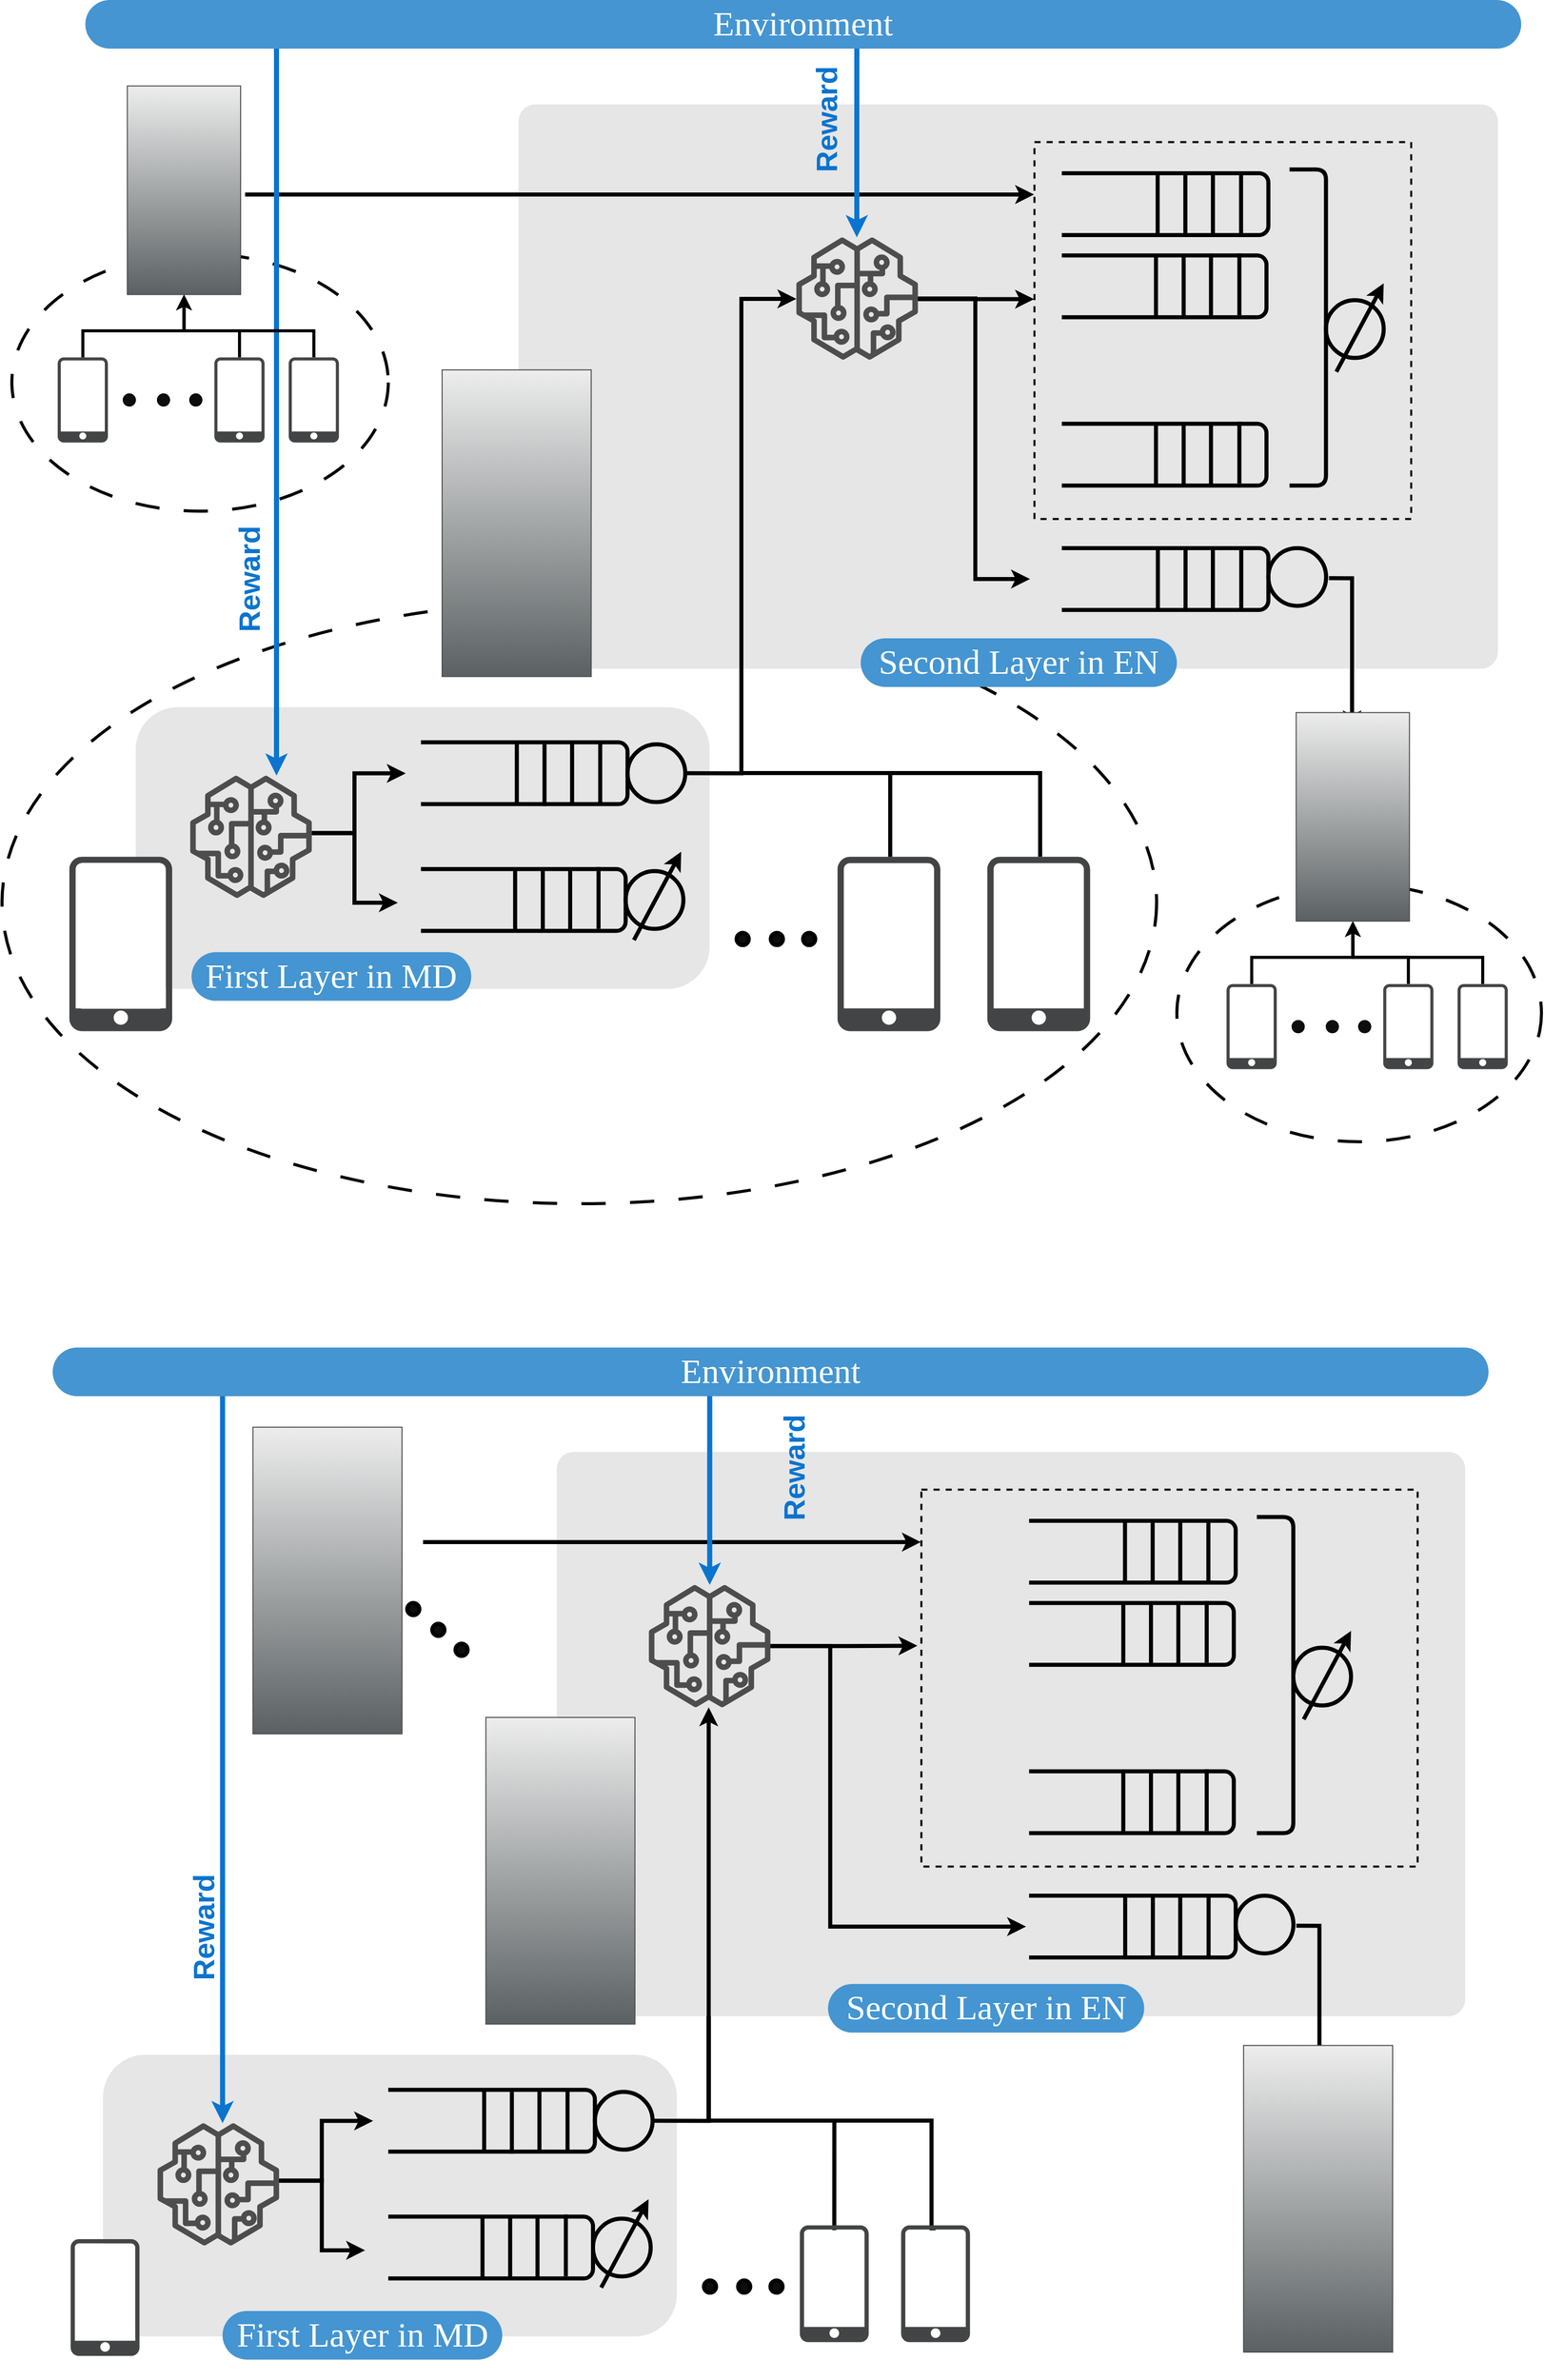 <mxfile version="27.0.3">
  <diagram name="Page-1" id="0-HIuamPLVTsX_l1XziC">
    <mxGraphModel dx="3885" dy="5130" grid="1" gridSize="10" guides="1" tooltips="1" connect="1" arrows="1" fold="1" page="1" pageScale="1" pageWidth="1100" pageHeight="850" math="0" shadow="0">
      <root>
        <mxCell id="0" />
        <mxCell id="1" parent="0" />
        <mxCell id="TwdX6o6YfYwtIvAuUACk-1" value="" style="ellipse;whiteSpace=wrap;html=1;dashed=1;dashPattern=8 8;strokeWidth=3;fillColor=none;gradientColor=default;strokeColor=default;" vertex="1" parent="1">
          <mxGeometry x="650" y="-1936.68" width="1140" height="594.68" as="geometry" />
        </mxCell>
        <mxCell id="TwdX6o6YfYwtIvAuUACk-2" value="" style="ellipse;whiteSpace=wrap;html=1;dashed=1;dashPattern=8 8;strokeWidth=3;fillColor=none;gradientColor=default;strokeColor=default;" vertex="1" parent="1">
          <mxGeometry x="659.7" y="-2279.57" width="371.68" height="254.02" as="geometry" />
        </mxCell>
        <mxCell id="TwdX6o6YfYwtIvAuUACk-3" value="" style="sketch=0;pointerEvents=1;shadow=0;dashed=0;html=1;strokeColor=none;fillColor=#434445;aspect=fixed;labelPosition=center;verticalLabelPosition=bottom;verticalAlign=top;align=center;outlineConnect=0;shape=mxgraph.vvd.phone;" vertex="1" parent="1">
          <mxGeometry x="1474.96" y="-1684.34" width="101.5" height="172.03" as="geometry" />
        </mxCell>
        <mxCell id="TwdX6o6YfYwtIvAuUACk-4" style="edgeStyle=orthogonalEdgeStyle;rounded=0;orthogonalLoop=1;jettySize=auto;html=1;strokeWidth=4;" edge="1" parent="1" source="TwdX6o6YfYwtIvAuUACk-5" target="TwdX6o6YfYwtIvAuUACk-60">
          <mxGeometry relative="1" as="geometry">
            <mxPoint x="1369.086" y="-1855.646" as="targetPoint" />
            <Array as="points">
              <mxPoint x="1675" y="-1767" />
              <mxPoint x="1380" y="-1767" />
              <mxPoint x="1380" y="-2014" />
            </Array>
          </mxGeometry>
        </mxCell>
        <mxCell id="TwdX6o6YfYwtIvAuUACk-5" value="" style="sketch=0;pointerEvents=1;shadow=0;dashed=0;html=1;strokeColor=none;fillColor=#434445;aspect=fixed;labelPosition=center;verticalLabelPosition=bottom;verticalAlign=top;align=center;outlineConnect=0;shape=mxgraph.vvd.phone;" vertex="1" parent="1">
          <mxGeometry x="1622.86" y="-1684.34" width="101.5" height="172.03" as="geometry" />
        </mxCell>
        <mxCell id="TwdX6o6YfYwtIvAuUACk-6" style="edgeStyle=orthogonalEdgeStyle;rounded=0;orthogonalLoop=1;jettySize=auto;html=1;strokeWidth=4;" edge="1" parent="1" source="TwdX6o6YfYwtIvAuUACk-3" target="TwdX6o6YfYwtIvAuUACk-60">
          <mxGeometry relative="1" as="geometry">
            <Array as="points">
              <mxPoint x="1527" y="-1767" />
              <mxPoint x="1380" y="-1767" />
              <mxPoint x="1380" y="-2014" />
            </Array>
            <mxPoint x="1370.558" y="-1854.133" as="targetPoint" />
          </mxGeometry>
        </mxCell>
        <mxCell id="TwdX6o6YfYwtIvAuUACk-7" value="" style="rounded=1;whiteSpace=wrap;html=1;strokeWidth=3;dashed=1;strokeColor=none;fillColor=#E6E6E6;" vertex="1" parent="1">
          <mxGeometry x="782" y="-1832.04" width="566.64" height="278.04" as="geometry" />
        </mxCell>
        <mxCell id="TwdX6o6YfYwtIvAuUACk-8" value="" style="rounded=1;whiteSpace=wrap;html=1;fillColor=none;strokeWidth=4;strokeColor=#000000;" vertex="1" parent="1">
          <mxGeometry x="1048.64" y="-1797.32" width="218.98" height="61" as="geometry" />
        </mxCell>
        <mxCell id="TwdX6o6YfYwtIvAuUACk-9" value="" style="rounded=1;whiteSpace=wrap;html=1;fillColor=none;strokeWidth=4;strokeColor=#000000;" vertex="1" parent="1">
          <mxGeometry x="1048.64" y="-1672.2" width="217.11" height="61" as="geometry" />
        </mxCell>
        <mxCell id="TwdX6o6YfYwtIvAuUACk-10" value="" style="ellipse;whiteSpace=wrap;html=1;aspect=fixed;fillColor=none;strokeWidth=4;strokeColor=#000000;" vertex="1" parent="1">
          <mxGeometry x="1265.75" y="-1670.2" width="57" height="57" as="geometry" />
        </mxCell>
        <mxCell id="TwdX6o6YfYwtIvAuUACk-11" value="" style="rounded=0;whiteSpace=wrap;html=1;fillColor=#E6E6E6;strokeColor=none;" vertex="1" parent="1">
          <mxGeometry x="1036.64" y="-1804.04" width="27" height="200" as="geometry" />
        </mxCell>
        <mxCell id="TwdX6o6YfYwtIvAuUACk-12" value="" style="endArrow=classic;html=1;rounded=0;strokeWidth=4;strokeColor=#000000;" edge="1" parent="1">
          <mxGeometry width="50" height="50" relative="1" as="geometry">
            <mxPoint x="1273.87" y="-1602.15" as="sourcePoint" />
            <mxPoint x="1320.62" y="-1689.38" as="targetPoint" />
          </mxGeometry>
        </mxCell>
        <mxCell id="TwdX6o6YfYwtIvAuUACk-13" value="" style="ellipse;whiteSpace=wrap;html=1;aspect=fixed;fillColor=none;strokeWidth=4;strokeColor=#000000;" vertex="1" parent="1">
          <mxGeometry x="1267.62" y="-1795.32" width="57" height="57" as="geometry" />
        </mxCell>
        <mxCell id="TwdX6o6YfYwtIvAuUACk-14" value="" style="group" vertex="1" connectable="0" parent="1">
          <mxGeometry x="716.5" y="-1684.34" width="101.5" height="172.03" as="geometry" />
        </mxCell>
        <mxCell id="TwdX6o6YfYwtIvAuUACk-15" value="" style="sketch=0;pointerEvents=1;shadow=0;dashed=0;html=1;strokeColor=none;fillColor=#434445;aspect=fixed;labelPosition=center;verticalLabelPosition=bottom;verticalAlign=top;align=center;outlineConnect=0;shape=mxgraph.vvd.phone;" vertex="1" parent="TwdX6o6YfYwtIvAuUACk-14">
          <mxGeometry width="101.5" height="172.03" as="geometry" />
        </mxCell>
        <mxCell id="TwdX6o6YfYwtIvAuUACk-16" value="" style="rounded=1;whiteSpace=wrap;html=1;arcSize=7;strokeColor=none;" vertex="1" parent="TwdX6o6YfYwtIvAuUACk-14">
          <mxGeometry x="7" y="6" width="87.55" height="144" as="geometry" />
        </mxCell>
        <mxCell id="TwdX6o6YfYwtIvAuUACk-17" value="" style="rounded=1;whiteSpace=wrap;html=1;strokeWidth=3;dashed=1;strokeColor=none;fillColor=#E6E6E6;arcSize=3;" vertex="1" parent="1">
          <mxGeometry x="1160" y="-2426.98" width="967" height="556.98" as="geometry" />
        </mxCell>
        <mxCell id="TwdX6o6YfYwtIvAuUACk-18" value="" style="endArrow=none;html=1;rounded=0;entryX=0.75;entryY=0;entryDx=0;entryDy=0;exitX=0.75;exitY=1;exitDx=0;exitDy=0;strokeWidth=4;" edge="1" parent="1" source="TwdX6o6YfYwtIvAuUACk-8" target="TwdX6o6YfYwtIvAuUACk-8">
          <mxGeometry width="50" height="50" relative="1" as="geometry">
            <mxPoint x="1696.64" y="-1741.04" as="sourcePoint" />
            <mxPoint x="1746.64" y="-1791.04" as="targetPoint" />
          </mxGeometry>
        </mxCell>
        <mxCell id="TwdX6o6YfYwtIvAuUACk-19" value="" style="endArrow=none;html=1;rounded=0;entryX=0.75;entryY=0;entryDx=0;entryDy=0;exitX=0.75;exitY=1;exitDx=0;exitDy=0;strokeWidth=4;" edge="1" parent="1">
          <mxGeometry width="50" height="50" relative="1" as="geometry">
            <mxPoint x="1240.64" y="-1736.32" as="sourcePoint" />
            <mxPoint x="1240.64" y="-1797.32" as="targetPoint" />
          </mxGeometry>
        </mxCell>
        <mxCell id="TwdX6o6YfYwtIvAuUACk-20" value="" style="endArrow=none;html=1;rounded=0;entryX=0.75;entryY=0;entryDx=0;entryDy=0;exitX=0.75;exitY=1;exitDx=0;exitDy=0;strokeWidth=4;" edge="1" parent="1">
          <mxGeometry width="50" height="50" relative="1" as="geometry">
            <mxPoint x="1185.64" y="-1734.32" as="sourcePoint" />
            <mxPoint x="1185.64" y="-1795.32" as="targetPoint" />
          </mxGeometry>
        </mxCell>
        <mxCell id="TwdX6o6YfYwtIvAuUACk-21" value="" style="endArrow=none;html=1;rounded=0;entryX=0.75;entryY=0;entryDx=0;entryDy=0;exitX=0.75;exitY=1;exitDx=0;exitDy=0;strokeWidth=4;" edge="1" parent="1">
          <mxGeometry width="50" height="50" relative="1" as="geometry">
            <mxPoint x="1158.31" y="-1735.07" as="sourcePoint" />
            <mxPoint x="1158.31" y="-1796.07" as="targetPoint" />
          </mxGeometry>
        </mxCell>
        <mxCell id="TwdX6o6YfYwtIvAuUACk-22" value="" style="endArrow=none;html=1;rounded=0;entryX=0.75;entryY=0;entryDx=0;entryDy=0;exitX=0.75;exitY=1;exitDx=0;exitDy=0;strokeWidth=4;" edge="1" parent="1">
          <mxGeometry width="50" height="50" relative="1" as="geometry">
            <mxPoint x="1210.97" y="-1612.92" as="sourcePoint" />
            <mxPoint x="1210.97" y="-1673.92" as="targetPoint" />
          </mxGeometry>
        </mxCell>
        <mxCell id="TwdX6o6YfYwtIvAuUACk-23" value="" style="endArrow=none;html=1;rounded=0;entryX=0.75;entryY=0;entryDx=0;entryDy=0;exitX=0.75;exitY=1;exitDx=0;exitDy=0;strokeWidth=4;" edge="1" parent="1">
          <mxGeometry width="50" height="50" relative="1" as="geometry">
            <mxPoint x="1238.97" y="-1613.2" as="sourcePoint" />
            <mxPoint x="1238.97" y="-1674.2" as="targetPoint" />
          </mxGeometry>
        </mxCell>
        <mxCell id="TwdX6o6YfYwtIvAuUACk-24" value="" style="endArrow=none;html=1;rounded=0;entryX=0.75;entryY=0;entryDx=0;entryDy=0;exitX=0.75;exitY=1;exitDx=0;exitDy=0;strokeWidth=4;" edge="1" parent="1">
          <mxGeometry width="50" height="50" relative="1" as="geometry">
            <mxPoint x="1183.97" y="-1611.2" as="sourcePoint" />
            <mxPoint x="1183.97" y="-1672.2" as="targetPoint" />
          </mxGeometry>
        </mxCell>
        <mxCell id="TwdX6o6YfYwtIvAuUACk-25" value="" style="endArrow=none;html=1;rounded=0;entryX=0.75;entryY=0;entryDx=0;entryDy=0;exitX=0.75;exitY=1;exitDx=0;exitDy=0;strokeWidth=4;" edge="1" parent="1">
          <mxGeometry width="50" height="50" relative="1" as="geometry">
            <mxPoint x="1156.64" y="-1611.95" as="sourcePoint" />
            <mxPoint x="1156.64" y="-1672.95" as="targetPoint" />
          </mxGeometry>
        </mxCell>
        <mxCell id="TwdX6o6YfYwtIvAuUACk-26" value="" style="rounded=1;whiteSpace=wrap;html=1;fillColor=none;strokeWidth=4;strokeColor=#000000;" vertex="1" parent="1">
          <mxGeometry x="1681.38" y="-2358.98" width="218.98" height="61" as="geometry" />
        </mxCell>
        <mxCell id="TwdX6o6YfYwtIvAuUACk-27" value="" style="rounded=1;whiteSpace=wrap;html=1;fillColor=none;strokeWidth=4;strokeColor=#000000;" vertex="1" parent="1">
          <mxGeometry x="1681.38" y="-2277.86" width="217.11" height="61" as="geometry" />
        </mxCell>
        <mxCell id="TwdX6o6YfYwtIvAuUACk-28" value="" style="endArrow=none;html=1;rounded=0;entryX=0.75;entryY=0;entryDx=0;entryDy=0;exitX=0.75;exitY=1;exitDx=0;exitDy=0;strokeWidth=4;" edge="1" parent="1" source="TwdX6o6YfYwtIvAuUACk-26" target="TwdX6o6YfYwtIvAuUACk-26">
          <mxGeometry width="50" height="50" relative="1" as="geometry">
            <mxPoint x="2329.38" y="-2302.7" as="sourcePoint" />
            <mxPoint x="2379.38" y="-2352.7" as="targetPoint" />
          </mxGeometry>
        </mxCell>
        <mxCell id="TwdX6o6YfYwtIvAuUACk-29" value="" style="endArrow=none;html=1;rounded=0;entryX=0.75;entryY=0;entryDx=0;entryDy=0;exitX=0.75;exitY=1;exitDx=0;exitDy=0;strokeWidth=4;" edge="1" parent="1">
          <mxGeometry width="50" height="50" relative="1" as="geometry">
            <mxPoint x="1873.38" y="-2297.98" as="sourcePoint" />
            <mxPoint x="1873.38" y="-2358.98" as="targetPoint" />
          </mxGeometry>
        </mxCell>
        <mxCell id="TwdX6o6YfYwtIvAuUACk-30" value="" style="endArrow=none;html=1;rounded=0;entryX=0.75;entryY=0;entryDx=0;entryDy=0;exitX=0.75;exitY=1;exitDx=0;exitDy=0;strokeWidth=4;" edge="1" parent="1">
          <mxGeometry width="50" height="50" relative="1" as="geometry">
            <mxPoint x="1818.38" y="-2295.98" as="sourcePoint" />
            <mxPoint x="1818.38" y="-2356.98" as="targetPoint" />
          </mxGeometry>
        </mxCell>
        <mxCell id="TwdX6o6YfYwtIvAuUACk-31" value="" style="endArrow=none;html=1;rounded=0;entryX=0.75;entryY=0;entryDx=0;entryDy=0;exitX=0.75;exitY=1;exitDx=0;exitDy=0;strokeWidth=4;" edge="1" parent="1">
          <mxGeometry width="50" height="50" relative="1" as="geometry">
            <mxPoint x="1791.05" y="-2296.73" as="sourcePoint" />
            <mxPoint x="1791.05" y="-2357.73" as="targetPoint" />
          </mxGeometry>
        </mxCell>
        <mxCell id="TwdX6o6YfYwtIvAuUACk-32" value="" style="endArrow=none;html=1;rounded=0;entryX=0.75;entryY=0;entryDx=0;entryDy=0;exitX=0.75;exitY=1;exitDx=0;exitDy=0;strokeWidth=4;" edge="1" parent="1">
          <mxGeometry width="50" height="50" relative="1" as="geometry">
            <mxPoint x="1843.71" y="-2218.58" as="sourcePoint" />
            <mxPoint x="1843.71" y="-2279.58" as="targetPoint" />
          </mxGeometry>
        </mxCell>
        <mxCell id="TwdX6o6YfYwtIvAuUACk-33" value="" style="endArrow=none;html=1;rounded=0;entryX=0.75;entryY=0;entryDx=0;entryDy=0;exitX=0.75;exitY=1;exitDx=0;exitDy=0;strokeWidth=4;" edge="1" parent="1">
          <mxGeometry width="50" height="50" relative="1" as="geometry">
            <mxPoint x="1871.71" y="-2218.86" as="sourcePoint" />
            <mxPoint x="1871.71" y="-2279.86" as="targetPoint" />
          </mxGeometry>
        </mxCell>
        <mxCell id="TwdX6o6YfYwtIvAuUACk-34" value="" style="endArrow=none;html=1;rounded=0;entryX=0.75;entryY=0;entryDx=0;entryDy=0;exitX=0.75;exitY=1;exitDx=0;exitDy=0;strokeWidth=4;" edge="1" parent="1">
          <mxGeometry width="50" height="50" relative="1" as="geometry">
            <mxPoint x="1816.71" y="-2216.86" as="sourcePoint" />
            <mxPoint x="1816.71" y="-2277.86" as="targetPoint" />
          </mxGeometry>
        </mxCell>
        <mxCell id="TwdX6o6YfYwtIvAuUACk-35" value="" style="endArrow=none;html=1;rounded=0;entryX=0.75;entryY=0;entryDx=0;entryDy=0;exitX=0.75;exitY=1;exitDx=0;exitDy=0;strokeWidth=4;" edge="1" parent="1">
          <mxGeometry width="50" height="50" relative="1" as="geometry">
            <mxPoint x="1789.38" y="-2217.61" as="sourcePoint" />
            <mxPoint x="1789.38" y="-2278.61" as="targetPoint" />
          </mxGeometry>
        </mxCell>
        <mxCell id="TwdX6o6YfYwtIvAuUACk-36" value="" style="rounded=1;whiteSpace=wrap;html=1;fillColor=none;strokeWidth=4;strokeColor=#000000;" vertex="1" parent="1">
          <mxGeometry x="1681.38" y="-2111.7" width="217.11" height="61" as="geometry" />
        </mxCell>
        <mxCell id="TwdX6o6YfYwtIvAuUACk-37" value="" style="endArrow=none;html=1;rounded=0;entryX=0.75;entryY=0;entryDx=0;entryDy=0;exitX=0.75;exitY=1;exitDx=0;exitDy=0;strokeWidth=4;" edge="1" parent="1">
          <mxGeometry width="50" height="50" relative="1" as="geometry">
            <mxPoint x="1843.71" y="-2052.42" as="sourcePoint" />
            <mxPoint x="1843.71" y="-2113.42" as="targetPoint" />
          </mxGeometry>
        </mxCell>
        <mxCell id="TwdX6o6YfYwtIvAuUACk-38" value="" style="endArrow=none;html=1;rounded=0;entryX=0.75;entryY=0;entryDx=0;entryDy=0;exitX=0.75;exitY=1;exitDx=0;exitDy=0;strokeWidth=4;" edge="1" parent="1">
          <mxGeometry width="50" height="50" relative="1" as="geometry">
            <mxPoint x="1871.71" y="-2052.7" as="sourcePoint" />
            <mxPoint x="1871.71" y="-2113.7" as="targetPoint" />
          </mxGeometry>
        </mxCell>
        <mxCell id="TwdX6o6YfYwtIvAuUACk-39" value="" style="endArrow=none;html=1;rounded=0;entryX=0.75;entryY=0;entryDx=0;entryDy=0;exitX=0.75;exitY=1;exitDx=0;exitDy=0;strokeWidth=4;" edge="1" parent="1">
          <mxGeometry width="50" height="50" relative="1" as="geometry">
            <mxPoint x="1816.71" y="-2050.7" as="sourcePoint" />
            <mxPoint x="1816.71" y="-2111.7" as="targetPoint" />
          </mxGeometry>
        </mxCell>
        <mxCell id="TwdX6o6YfYwtIvAuUACk-40" value="" style="endArrow=none;html=1;rounded=0;entryX=0.75;entryY=0;entryDx=0;entryDy=0;exitX=0.75;exitY=1;exitDx=0;exitDy=0;strokeWidth=4;" edge="1" parent="1">
          <mxGeometry width="50" height="50" relative="1" as="geometry">
            <mxPoint x="1789.38" y="-2051.45" as="sourcePoint" />
            <mxPoint x="1789.38" y="-2112.45" as="targetPoint" />
          </mxGeometry>
        </mxCell>
        <mxCell id="TwdX6o6YfYwtIvAuUACk-41" value="" style="shape=curlyBracket;whiteSpace=wrap;html=1;rounded=1;flipH=1;labelPosition=right;verticalLabelPosition=middle;align=left;verticalAlign=middle;strokeWidth=4;size=0;" vertex="1" parent="1">
          <mxGeometry x="1921.23" y="-2362.7" width="36" height="312" as="geometry" />
        </mxCell>
        <mxCell id="TwdX6o6YfYwtIvAuUACk-42" value="" style="rounded=1;whiteSpace=wrap;html=1;fillColor=#E6E6E6;strokeWidth=4;strokeColor=#000000;" vertex="1" parent="1">
          <mxGeometry x="1683.25" y="-1989.04" width="217.11" height="61" as="geometry" />
        </mxCell>
        <mxCell id="TwdX6o6YfYwtIvAuUACk-43" value="" style="endArrow=none;html=1;rounded=0;entryX=0.75;entryY=0;entryDx=0;entryDy=0;exitX=0.75;exitY=1;exitDx=0;exitDy=0;strokeWidth=4;" edge="1" parent="1">
          <mxGeometry width="50" height="50" relative="1" as="geometry">
            <mxPoint x="1845.58" y="-1929.76" as="sourcePoint" />
            <mxPoint x="1845.58" y="-1990.76" as="targetPoint" />
          </mxGeometry>
        </mxCell>
        <mxCell id="TwdX6o6YfYwtIvAuUACk-44" value="" style="endArrow=none;html=1;rounded=0;entryX=0.75;entryY=0;entryDx=0;entryDy=0;exitX=0.75;exitY=1;exitDx=0;exitDy=0;strokeWidth=4;" edge="1" parent="1">
          <mxGeometry width="50" height="50" relative="1" as="geometry">
            <mxPoint x="1873.58" y="-1930.04" as="sourcePoint" />
            <mxPoint x="1873.58" y="-1991.04" as="targetPoint" />
          </mxGeometry>
        </mxCell>
        <mxCell id="TwdX6o6YfYwtIvAuUACk-45" value="" style="endArrow=none;html=1;rounded=0;entryX=0.75;entryY=0;entryDx=0;entryDy=0;exitX=0.75;exitY=1;exitDx=0;exitDy=0;strokeWidth=4;" edge="1" parent="1">
          <mxGeometry width="50" height="50" relative="1" as="geometry">
            <mxPoint x="1818.58" y="-1928.04" as="sourcePoint" />
            <mxPoint x="1818.58" y="-1989.04" as="targetPoint" />
          </mxGeometry>
        </mxCell>
        <mxCell id="TwdX6o6YfYwtIvAuUACk-46" value="" style="endArrow=none;html=1;rounded=0;entryX=0.75;entryY=0;entryDx=0;entryDy=0;exitX=0.75;exitY=1;exitDx=0;exitDy=0;strokeWidth=4;" edge="1" parent="1">
          <mxGeometry width="50" height="50" relative="1" as="geometry">
            <mxPoint x="1791.25" y="-1928.79" as="sourcePoint" />
            <mxPoint x="1791.25" y="-1989.79" as="targetPoint" />
          </mxGeometry>
        </mxCell>
        <mxCell id="TwdX6o6YfYwtIvAuUACk-47" value="" style="rounded=0;whiteSpace=wrap;html=1;fillColor=#E6E6E6;strokeColor=none;" vertex="1" parent="1">
          <mxGeometry x="1669.38" y="-2365.7" width="27" height="456" as="geometry" />
        </mxCell>
        <mxCell id="TwdX6o6YfYwtIvAuUACk-48" style="edgeStyle=orthogonalEdgeStyle;rounded=0;orthogonalLoop=1;jettySize=auto;html=1;strokeWidth=4;" edge="1" parent="1">
          <mxGeometry relative="1" as="geometry">
            <mxPoint x="1983" y="-1810" as="targetPoint" />
            <mxPoint x="1960.21" y="-1959.33" as="sourcePoint" />
            <Array as="points">
              <mxPoint x="1983" y="-1959" />
              <mxPoint x="1983" y="-1822" />
            </Array>
          </mxGeometry>
        </mxCell>
        <mxCell id="TwdX6o6YfYwtIvAuUACk-49" value="" style="ellipse;whiteSpace=wrap;html=1;aspect=fixed;fillColor=none;strokeWidth=4;strokeColor=#000000;" vertex="1" parent="1">
          <mxGeometry x="1900.36" y="-1989.04" width="57" height="57" as="geometry" />
        </mxCell>
        <mxCell id="TwdX6o6YfYwtIvAuUACk-50" value="" style="ellipse;whiteSpace=wrap;html=1;aspect=fixed;fillColor=none;strokeWidth=4;strokeColor=#000000;" vertex="1" parent="1">
          <mxGeometry x="1957.23" y="-2233.7" width="57" height="57" as="geometry" />
        </mxCell>
        <mxCell id="TwdX6o6YfYwtIvAuUACk-51" value="" style="endArrow=classic;html=1;rounded=0;strokeWidth=4;strokeColor=#000000;" edge="1" parent="1">
          <mxGeometry width="50" height="50" relative="1" as="geometry">
            <mxPoint x="1967.48" y="-2163.09" as="sourcePoint" />
            <mxPoint x="2014.23" y="-2250.32" as="targetPoint" />
          </mxGeometry>
        </mxCell>
        <mxCell id="TwdX6o6YfYwtIvAuUACk-52" style="edgeStyle=orthogonalEdgeStyle;rounded=0;orthogonalLoop=1;jettySize=auto;html=1;strokeWidth=4;" edge="1" parent="1" source="TwdX6o6YfYwtIvAuUACk-53" target="TwdX6o6YfYwtIvAuUACk-8">
          <mxGeometry relative="1" as="geometry">
            <Array as="points">
              <mxPoint x="998" y="-1707.7" />
              <mxPoint x="998" y="-1766.7" />
            </Array>
          </mxGeometry>
        </mxCell>
        <mxCell id="TwdX6o6YfYwtIvAuUACk-53" value="" style="sketch=0;outlineConnect=0;fontColor=#232F3E;gradientColor=none;fillColor=#4D4D4D;strokeColor=none;dashed=0;verticalLabelPosition=bottom;verticalAlign=top;align=center;html=1;fontSize=14;fontStyle=0;pointerEvents=1;shape=mxgraph.aws4.sagemaker_model;fontFamily=Garamond;spacing=3;" vertex="1" parent="1">
          <mxGeometry x="835.83" y="-1774.46" width="120" height="140.83" as="geometry" />
        </mxCell>
        <mxCell id="TwdX6o6YfYwtIvAuUACk-54" value="" style="sketch=0;outlineConnect=0;fontColor=#232F3E;gradientColor=none;fillColor=#4D4D4D;strokeColor=none;dashed=0;verticalLabelPosition=bottom;verticalAlign=top;align=center;html=1;fontSize=14;fontStyle=0;pointerEvents=1;shape=mxgraph.aws4.sagemaker_model;fontFamily=Garamond;spacing=3;" vertex="1" parent="1">
          <mxGeometry x="1434.31" y="-2305.77" width="120" height="140.83" as="geometry" />
        </mxCell>
        <mxCell id="TwdX6o6YfYwtIvAuUACk-55" value="" style="rounded=1;whiteSpace=wrap;html=1;fillColor=none;strokeWidth=2;dashed=1;arcSize=0;" vertex="1" parent="1">
          <mxGeometry x="1669.38" y="-2389.7" width="372" height="372" as="geometry" />
        </mxCell>
        <mxCell id="TwdX6o6YfYwtIvAuUACk-56" style="edgeStyle=orthogonalEdgeStyle;rounded=0;orthogonalLoop=1;jettySize=auto;html=1;strokeWidth=4;" edge="1" parent="1" source="TwdX6o6YfYwtIvAuUACk-54">
          <mxGeometry relative="1" as="geometry">
            <mxPoint x="1669" y="-2234.7" as="targetPoint" />
            <Array as="points">
              <mxPoint x="1669" y="-2234.7" />
            </Array>
          </mxGeometry>
        </mxCell>
        <mxCell id="TwdX6o6YfYwtIvAuUACk-57" style="edgeStyle=orthogonalEdgeStyle;rounded=0;orthogonalLoop=1;jettySize=auto;html=1;entryX=-0.162;entryY=0.893;entryDx=0;entryDy=0;entryPerimeter=0;strokeWidth=4;" edge="1" parent="1" source="TwdX6o6YfYwtIvAuUACk-54" target="TwdX6o6YfYwtIvAuUACk-47">
          <mxGeometry relative="1" as="geometry">
            <Array as="points">
              <mxPoint x="1611" y="-2234.7" />
              <mxPoint x="1611" y="-1958.7" />
            </Array>
          </mxGeometry>
        </mxCell>
        <mxCell id="TwdX6o6YfYwtIvAuUACk-58" style="edgeStyle=orthogonalEdgeStyle;rounded=0;orthogonalLoop=1;jettySize=auto;html=1;entryX=0.153;entryY=0.825;entryDx=0;entryDy=0;entryPerimeter=0;strokeWidth=4;" edge="1" parent="1" source="TwdX6o6YfYwtIvAuUACk-53" target="TwdX6o6YfYwtIvAuUACk-11">
          <mxGeometry relative="1" as="geometry">
            <Array as="points">
              <mxPoint x="998" y="-1707.7" />
              <mxPoint x="998" y="-1638.7" />
            </Array>
          </mxGeometry>
        </mxCell>
        <mxCell id="TwdX6o6YfYwtIvAuUACk-59" value="" style="edgeStyle=orthogonalEdgeStyle;rounded=0;orthogonalLoop=1;jettySize=auto;html=1;exitX=1;exitY=0.5;exitDx=0;exitDy=0;strokeWidth=4;" edge="1" parent="1" source="TwdX6o6YfYwtIvAuUACk-13" target="TwdX6o6YfYwtIvAuUACk-54">
          <mxGeometry relative="1" as="geometry">
            <mxPoint x="1394" y="-1850" as="targetPoint" />
            <mxPoint x="1325" y="-1766.7" as="sourcePoint" />
            <Array as="points">
              <mxPoint x="1380" y="-1767" />
              <mxPoint x="1380" y="-2235" />
            </Array>
          </mxGeometry>
        </mxCell>
        <mxCell id="TwdX6o6YfYwtIvAuUACk-60" value="" style="shape=mxgraph.networks2.icon;fillColor=#EDEDED;strokeColor=#4D4D4D;gradientColor=#5B6163;network2IconShadow=1;network2bgFillColor=none;network2Icon=mxgraph.networks2.antenna;network2IconYOffset=0.0;network2IconW=0.508;network2IconH=1.0;strokeWidth=1;" vertex="1" parent="1">
          <mxGeometry x="1084.54" y="-2164.94" width="147.19" height="302.66" as="geometry" />
        </mxCell>
        <mxCell id="TwdX6o6YfYwtIvAuUACk-62" value="&lt;font style=&quot;color: rgb(255, 255, 255); font-size: 34px;&quot;&gt;First Layer in MD&lt;/font&gt;" style="rounded=1;whiteSpace=wrap;html=1;arcSize=50;fillColor=#4495D1;strokeColor=none;fontSize=20;fontStyle=0;fontFamily=Garamond;spacing=3;" vertex="1" parent="1">
          <mxGeometry x="837.13" y="-1590.19" width="276.19" height="48" as="geometry" />
        </mxCell>
        <mxCell id="TwdX6o6YfYwtIvAuUACk-63" value="&lt;font style=&quot;color: rgb(255, 255, 255); font-size: 34px;&quot;&gt;Second Layer in EN&lt;/font&gt;" style="rounded=1;whiteSpace=wrap;html=1;arcSize=50;fillColor=#4495D1;strokeColor=none;fontSize=20;fontStyle=0;fontFamily=Garamond;spacing=3;" vertex="1" parent="1">
          <mxGeometry x="1497.83" y="-1900.0" width="312.17" height="48" as="geometry" />
        </mxCell>
        <mxCell id="TwdX6o6YfYwtIvAuUACk-64" style="edgeStyle=orthogonalEdgeStyle;rounded=0;orthogonalLoop=1;jettySize=auto;html=1;entryX=-0.001;entryY=0.139;entryDx=0;entryDy=0;entryPerimeter=0;strokeWidth=4;" edge="1" parent="1" target="TwdX6o6YfYwtIvAuUACk-55">
          <mxGeometry relative="1" as="geometry">
            <Array as="points">
              <mxPoint x="1287" y="-2338" />
              <mxPoint x="1287" y="-2338" />
            </Array>
            <mxPoint x="890" y="-2338" as="sourcePoint" />
          </mxGeometry>
        </mxCell>
        <mxCell id="TwdX6o6YfYwtIvAuUACk-65" style="edgeStyle=orthogonalEdgeStyle;rounded=0;orthogonalLoop=1;jettySize=auto;html=1;strokeWidth=5;fillColor=#dae8fc;strokeColor=#0A74CF;" edge="1" parent="1" source="TwdX6o6YfYwtIvAuUACk-67" target="TwdX6o6YfYwtIvAuUACk-53">
          <mxGeometry relative="1" as="geometry">
            <Array as="points">
              <mxPoint x="921" y="-2278" />
              <mxPoint x="921" y="-2278" />
            </Array>
          </mxGeometry>
        </mxCell>
        <mxCell id="TwdX6o6YfYwtIvAuUACk-66" style="edgeStyle=orthogonalEdgeStyle;rounded=0;orthogonalLoop=1;jettySize=auto;html=1;strokeWidth=5;fillColor=#dae8fc;strokeColor=#0A74CF;" edge="1" parent="1" source="TwdX6o6YfYwtIvAuUACk-67" target="TwdX6o6YfYwtIvAuUACk-54">
          <mxGeometry relative="1" as="geometry">
            <Array as="points">
              <mxPoint x="1494" y="-2434" />
              <mxPoint x="1494" y="-2434" />
            </Array>
          </mxGeometry>
        </mxCell>
        <mxCell id="TwdX6o6YfYwtIvAuUACk-67" value="&lt;font style=&quot;color: rgb(255, 255, 255); font-size: 34px;&quot;&gt;Environment&lt;/font&gt;" style="rounded=1;whiteSpace=wrap;html=1;arcSize=50;fillColor=#4495D1;strokeColor=none;fontSize=20;fontStyle=0;fontFamily=Garamond;spacing=3;" vertex="1" parent="1">
          <mxGeometry x="732.26" y="-2530" width="1417.74" height="48" as="geometry" />
        </mxCell>
        <mxCell id="TwdX6o6YfYwtIvAuUACk-68" value="" style="ellipse;whiteSpace=wrap;html=1;aspect=fixed;fillColor=#0D0D0D;strokeWidth=4;strokeColor=#000000;" vertex="1" parent="1">
          <mxGeometry x="1375.31" y="-1609.19" width="12" height="12" as="geometry" />
        </mxCell>
        <mxCell id="TwdX6o6YfYwtIvAuUACk-69" value="" style="ellipse;whiteSpace=wrap;html=1;aspect=fixed;fillColor=#0D0D0D;strokeWidth=4;strokeColor=#000000;" vertex="1" parent="1">
          <mxGeometry x="1409.05" y="-1609.19" width="12" height="12" as="geometry" />
        </mxCell>
        <mxCell id="TwdX6o6YfYwtIvAuUACk-70" value="" style="ellipse;whiteSpace=wrap;html=1;aspect=fixed;fillColor=#0D0D0D;strokeWidth=4;strokeColor=#000000;" vertex="1" parent="1">
          <mxGeometry x="1440.96" y="-1609.19" width="12" height="12" as="geometry" />
        </mxCell>
        <mxCell id="TwdX6o6YfYwtIvAuUACk-73" style="edgeStyle=orthogonalEdgeStyle;rounded=0;orthogonalLoop=1;jettySize=auto;html=1;strokeWidth=3;" edge="1" parent="1" source="TwdX6o6YfYwtIvAuUACk-74" target="TwdX6o6YfYwtIvAuUACk-182">
          <mxGeometry relative="1" as="geometry">
            <mxPoint x="829.7" y="-2243.55" as="targetPoint" />
            <Array as="points">
              <mxPoint x="957.7" y="-2203.55" />
              <mxPoint x="829.7" y="-2203.55" />
            </Array>
            <mxPoint x="957.901" y="-2180.63" as="sourcePoint" />
          </mxGeometry>
        </mxCell>
        <mxCell id="TwdX6o6YfYwtIvAuUACk-74" value="" style="sketch=0;pointerEvents=1;shadow=0;dashed=0;html=1;strokeColor=none;fillColor=#434445;aspect=fixed;labelPosition=center;verticalLabelPosition=bottom;verticalAlign=top;align=center;outlineConnect=0;shape=mxgraph.vvd.phone;" vertex="1" parent="1">
          <mxGeometry x="933.08" y="-2177.21" width="49.56" height="84" as="geometry" />
        </mxCell>
        <mxCell id="TwdX6o6YfYwtIvAuUACk-75" style="edgeStyle=orthogonalEdgeStyle;rounded=0;orthogonalLoop=1;jettySize=auto;html=1;strokeWidth=3;" edge="1" parent="1" source="TwdX6o6YfYwtIvAuUACk-76" target="TwdX6o6YfYwtIvAuUACk-182">
          <mxGeometry relative="1" as="geometry">
            <mxPoint x="831.53" y="-2241.21" as="targetPoint" />
            <Array as="points">
              <mxPoint x="884.7" y="-2203.55" />
              <mxPoint x="829.7" y="-2203.55" />
            </Array>
          </mxGeometry>
        </mxCell>
        <mxCell id="TwdX6o6YfYwtIvAuUACk-76" value="" style="sketch=0;pointerEvents=1;shadow=0;dashed=0;html=1;strokeColor=none;fillColor=#434445;aspect=fixed;labelPosition=center;verticalLabelPosition=bottom;verticalAlign=top;align=center;outlineConnect=0;shape=mxgraph.vvd.phone;" vertex="1" parent="1">
          <mxGeometry x="859.67" y="-2177.21" width="49.56" height="84" as="geometry" />
        </mxCell>
        <mxCell id="TwdX6o6YfYwtIvAuUACk-77" value="" style="sketch=0;pointerEvents=1;shadow=0;dashed=0;html=1;strokeColor=none;fillColor=#434445;aspect=fixed;labelPosition=center;verticalLabelPosition=bottom;verticalAlign=top;align=center;outlineConnect=0;shape=mxgraph.vvd.phone;" vertex="1" parent="1">
          <mxGeometry x="704.97" y="-2177.21" width="49.56" height="84" as="geometry" />
        </mxCell>
        <mxCell id="TwdX6o6YfYwtIvAuUACk-78" style="edgeStyle=orthogonalEdgeStyle;rounded=0;orthogonalLoop=1;jettySize=auto;html=1;strokeWidth=3;" edge="1" parent="1" source="TwdX6o6YfYwtIvAuUACk-77" target="TwdX6o6YfYwtIvAuUACk-182">
          <mxGeometry relative="1" as="geometry">
            <Array as="points">
              <mxPoint x="729.7" y="-2203.55" />
              <mxPoint x="829.7" y="-2203.55" />
            </Array>
            <mxPoint x="729.8" y="-2188.33" as="sourcePoint" />
            <mxPoint x="829.7" y="-2244.55" as="targetPoint" />
          </mxGeometry>
        </mxCell>
        <mxCell id="TwdX6o6YfYwtIvAuUACk-85" value="&lt;font style=&quot;font-size: 29px;&quot;&gt;&lt;b style=&quot;color: rgb(10, 116, 207);&quot;&gt;Reward&lt;/b&gt;&lt;/font&gt;" style="text;html=1;align=center;verticalAlign=middle;whiteSpace=wrap;rounded=0;rotation=-90;" vertex="1" parent="1">
          <mxGeometry x="864.5" y="-1973.16" width="60" height="30" as="geometry" />
        </mxCell>
        <mxCell id="TwdX6o6YfYwtIvAuUACk-86" value="&lt;font style=&quot;font-size: 29px;&quot;&gt;&lt;b style=&quot;color: rgb(10, 116, 207);&quot;&gt;Reward&lt;/b&gt;&lt;/font&gt;" style="text;html=1;align=center;verticalAlign=middle;whiteSpace=wrap;rounded=0;rotation=-90;" vertex="1" parent="1">
          <mxGeometry x="1434.6" y="-2426.98" width="60" height="30" as="geometry" />
        </mxCell>
        <mxCell id="TwdX6o6YfYwtIvAuUACk-182" value="" style="shape=mxgraph.networks2.icon;fillColor=#EDEDED;strokeColor=#4D4D4D;gradientColor=#5B6163;network2IconShadow=1;network2bgFillColor=none;network2Icon=mxgraph.networks2.antenna;network2IconYOffset=0.0;network2IconW=0.508;network2IconH=1.0;strokeWidth=1;" vertex="1" parent="1">
          <mxGeometry x="773.7" y="-2445.15" width="111.87" height="205.86" as="geometry" />
        </mxCell>
        <mxCell id="TwdX6o6YfYwtIvAuUACk-185" value="" style="ellipse;whiteSpace=wrap;html=1;aspect=fixed;fillColor=#0D0D0D;strokeWidth=1;strokeColor=#000000;" vertex="1" parent="1">
          <mxGeometry x="769.7" y="-2141.21" width="12" height="12" as="geometry" />
        </mxCell>
        <mxCell id="TwdX6o6YfYwtIvAuUACk-186" value="" style="ellipse;whiteSpace=wrap;html=1;aspect=fixed;fillColor=#0D0D0D;strokeWidth=1;strokeColor=#000000;" vertex="1" parent="1">
          <mxGeometry x="803.44" y="-2141.21" width="12" height="12" as="geometry" />
        </mxCell>
        <mxCell id="TwdX6o6YfYwtIvAuUACk-187" value="" style="ellipse;whiteSpace=wrap;html=1;aspect=fixed;fillColor=#0D0D0D;strokeWidth=1;strokeColor=#000000;" vertex="1" parent="1">
          <mxGeometry x="835.35" y="-2141.21" width="12" height="12" as="geometry" />
        </mxCell>
        <mxCell id="TwdX6o6YfYwtIvAuUACk-191" value="" style="ellipse;whiteSpace=wrap;html=1;dashed=1;dashPattern=8 8;strokeWidth=3;fillColor=none;gradientColor=default;strokeColor=default;" vertex="1" parent="1">
          <mxGeometry x="1810" y="-1657.13" width="360" height="254.02" as="geometry" />
        </mxCell>
        <mxCell id="TwdX6o6YfYwtIvAuUACk-192" style="edgeStyle=orthogonalEdgeStyle;rounded=0;orthogonalLoop=1;jettySize=auto;html=1;strokeWidth=3;" edge="1" parent="1" source="TwdX6o6YfYwtIvAuUACk-193" target="TwdX6o6YfYwtIvAuUACk-198">
          <mxGeometry relative="1" as="geometry">
            <mxPoint x="1983.79" y="-1625.11" as="targetPoint" />
            <Array as="points">
              <mxPoint x="2111.79" y="-1585.11" />
              <mxPoint x="1983.79" y="-1585.11" />
            </Array>
            <mxPoint x="2111.991" y="-1562.19" as="sourcePoint" />
          </mxGeometry>
        </mxCell>
        <mxCell id="TwdX6o6YfYwtIvAuUACk-193" value="" style="sketch=0;pointerEvents=1;shadow=0;dashed=0;html=1;strokeColor=none;fillColor=#434445;aspect=fixed;labelPosition=center;verticalLabelPosition=bottom;verticalAlign=top;align=center;outlineConnect=0;shape=mxgraph.vvd.phone;" vertex="1" parent="1">
          <mxGeometry x="2087.17" y="-1558.77" width="49.56" height="84" as="geometry" />
        </mxCell>
        <mxCell id="TwdX6o6YfYwtIvAuUACk-194" style="edgeStyle=orthogonalEdgeStyle;rounded=0;orthogonalLoop=1;jettySize=auto;html=1;strokeWidth=3;" edge="1" parent="1" source="TwdX6o6YfYwtIvAuUACk-195" target="TwdX6o6YfYwtIvAuUACk-198">
          <mxGeometry relative="1" as="geometry">
            <mxPoint x="1985.62" y="-1622.77" as="targetPoint" />
            <Array as="points">
              <mxPoint x="2038.79" y="-1585.11" />
              <mxPoint x="1983.79" y="-1585.11" />
            </Array>
          </mxGeometry>
        </mxCell>
        <mxCell id="TwdX6o6YfYwtIvAuUACk-195" value="" style="sketch=0;pointerEvents=1;shadow=0;dashed=0;html=1;strokeColor=none;fillColor=#434445;aspect=fixed;labelPosition=center;verticalLabelPosition=bottom;verticalAlign=top;align=center;outlineConnect=0;shape=mxgraph.vvd.phone;" vertex="1" parent="1">
          <mxGeometry x="2013.76" y="-1558.77" width="49.56" height="84" as="geometry" />
        </mxCell>
        <mxCell id="TwdX6o6YfYwtIvAuUACk-196" value="" style="sketch=0;pointerEvents=1;shadow=0;dashed=0;html=1;strokeColor=none;fillColor=#434445;aspect=fixed;labelPosition=center;verticalLabelPosition=bottom;verticalAlign=top;align=center;outlineConnect=0;shape=mxgraph.vvd.phone;" vertex="1" parent="1">
          <mxGeometry x="1859.06" y="-1558.77" width="49.56" height="84" as="geometry" />
        </mxCell>
        <mxCell id="TwdX6o6YfYwtIvAuUACk-197" style="edgeStyle=orthogonalEdgeStyle;rounded=0;orthogonalLoop=1;jettySize=auto;html=1;strokeWidth=3;" edge="1" parent="1" source="TwdX6o6YfYwtIvAuUACk-196" target="TwdX6o6YfYwtIvAuUACk-198">
          <mxGeometry relative="1" as="geometry">
            <Array as="points">
              <mxPoint x="1883.79" y="-1585.11" />
              <mxPoint x="1983.79" y="-1585.11" />
            </Array>
            <mxPoint x="1883.89" y="-1569.89" as="sourcePoint" />
            <mxPoint x="1983.79" y="-1626.11" as="targetPoint" />
          </mxGeometry>
        </mxCell>
        <mxCell id="TwdX6o6YfYwtIvAuUACk-198" value="" style="shape=mxgraph.networks2.icon;fillColor=#EDEDED;strokeColor=#4D4D4D;gradientColor=#5B6163;network2IconShadow=1;network2bgFillColor=none;network2Icon=mxgraph.networks2.antenna;network2IconYOffset=0.0;network2IconW=0.508;network2IconH=1.0;strokeWidth=1;" vertex="1" parent="1">
          <mxGeometry x="1927.79" y="-1826.71" width="111.87" height="205.86" as="geometry" />
        </mxCell>
        <mxCell id="TwdX6o6YfYwtIvAuUACk-199" value="" style="ellipse;whiteSpace=wrap;html=1;aspect=fixed;fillColor=#0D0D0D;strokeWidth=1;strokeColor=#000000;" vertex="1" parent="1">
          <mxGeometry x="1923.79" y="-1522.77" width="12" height="12" as="geometry" />
        </mxCell>
        <mxCell id="TwdX6o6YfYwtIvAuUACk-200" value="" style="ellipse;whiteSpace=wrap;html=1;aspect=fixed;fillColor=#0D0D0D;strokeWidth=1;strokeColor=#000000;" vertex="1" parent="1">
          <mxGeometry x="1957.53" y="-1522.77" width="12" height="12" as="geometry" />
        </mxCell>
        <mxCell id="TwdX6o6YfYwtIvAuUACk-201" value="" style="ellipse;whiteSpace=wrap;html=1;aspect=fixed;fillColor=#0D0D0D;strokeWidth=1;strokeColor=#000000;" vertex="1" parent="1">
          <mxGeometry x="1989.44" y="-1522.77" width="12" height="12" as="geometry" />
        </mxCell>
        <mxCell id="TwdX6o6YfYwtIvAuUACk-242" style="edgeStyle=orthogonalEdgeStyle;rounded=0;orthogonalLoop=1;jettySize=auto;html=1;strokeWidth=4;exitX=0.5;exitY=0;exitDx=0;exitDy=0;" edge="1" parent="1" source="TwdX6o6YfYwtIvAuUACk-313" target="TwdX6o6YfYwtIvAuUACk-295">
          <mxGeometry relative="1" as="geometry">
            <mxPoint x="1336.826" y="-525.646" as="targetPoint" />
            <Array as="points">
              <mxPoint x="1567.74" y="-329" />
              <mxPoint x="1567.74" y="-437" />
              <mxPoint x="1347.74" y="-437" />
              <mxPoint x="1347.74" y="-684" />
            </Array>
            <mxPoint x="1642.74" y="-354.34" as="sourcePoint" />
          </mxGeometry>
        </mxCell>
        <mxCell id="TwdX6o6YfYwtIvAuUACk-243" style="edgeStyle=orthogonalEdgeStyle;rounded=0;orthogonalLoop=1;jettySize=auto;html=1;strokeWidth=4;exitX=0.5;exitY=0;exitDx=0;exitDy=0;" edge="1" parent="1" source="TwdX6o6YfYwtIvAuUACk-316" target="TwdX6o6YfYwtIvAuUACk-295">
          <mxGeometry relative="1" as="geometry">
            <Array as="points">
              <mxPoint x="1471.74" y="-437" />
              <mxPoint x="1347.74" y="-437" />
              <mxPoint x="1347.74" y="-684" />
            </Array>
            <mxPoint x="1338.298" y="-524.133" as="targetPoint" />
            <mxPoint x="1494.74" y="-354.34" as="sourcePoint" />
          </mxGeometry>
        </mxCell>
        <mxCell id="TwdX6o6YfYwtIvAuUACk-244" value="" style="rounded=1;whiteSpace=wrap;html=1;strokeWidth=3;dashed=1;strokeColor=none;fillColor=#E6E6E6;" vertex="1" parent="1">
          <mxGeometry x="749.74" y="-502.04" width="566.64" height="278.04" as="geometry" />
        </mxCell>
        <mxCell id="TwdX6o6YfYwtIvAuUACk-245" value="" style="rounded=1;whiteSpace=wrap;html=1;fillColor=none;strokeWidth=4;strokeColor=#000000;" vertex="1" parent="1">
          <mxGeometry x="1016.38" y="-467.32" width="218.98" height="61" as="geometry" />
        </mxCell>
        <mxCell id="TwdX6o6YfYwtIvAuUACk-246" value="" style="rounded=1;whiteSpace=wrap;html=1;fillColor=none;strokeWidth=4;strokeColor=#000000;" vertex="1" parent="1">
          <mxGeometry x="1016.38" y="-342.2" width="217.11" height="61" as="geometry" />
        </mxCell>
        <mxCell id="TwdX6o6YfYwtIvAuUACk-247" value="" style="ellipse;whiteSpace=wrap;html=1;aspect=fixed;fillColor=none;strokeWidth=4;strokeColor=#000000;" vertex="1" parent="1">
          <mxGeometry x="1233.49" y="-340.2" width="57" height="57" as="geometry" />
        </mxCell>
        <mxCell id="TwdX6o6YfYwtIvAuUACk-248" value="" style="rounded=0;whiteSpace=wrap;html=1;fillColor=#E6E6E6;strokeColor=none;" vertex="1" parent="1">
          <mxGeometry x="1004.38" y="-474.04" width="27" height="200" as="geometry" />
        </mxCell>
        <mxCell id="TwdX6o6YfYwtIvAuUACk-249" value="" style="endArrow=classic;html=1;rounded=0;strokeWidth=4;strokeColor=#000000;" edge="1" parent="1">
          <mxGeometry width="50" height="50" relative="1" as="geometry">
            <mxPoint x="1241.61" y="-272.15" as="sourcePoint" />
            <mxPoint x="1288.36" y="-359.38" as="targetPoint" />
          </mxGeometry>
        </mxCell>
        <mxCell id="TwdX6o6YfYwtIvAuUACk-250" value="" style="ellipse;whiteSpace=wrap;html=1;aspect=fixed;fillColor=none;strokeWidth=4;strokeColor=#000000;" vertex="1" parent="1">
          <mxGeometry x="1235.36" y="-465.32" width="57" height="57" as="geometry" />
        </mxCell>
        <mxCell id="TwdX6o6YfYwtIvAuUACk-251" value="" style="group" vertex="1" connectable="0" parent="1">
          <mxGeometry x="717.74" y="-320" width="68" height="137.69" as="geometry" />
        </mxCell>
        <mxCell id="TwdX6o6YfYwtIvAuUACk-252" value="" style="sketch=0;pointerEvents=1;shadow=0;dashed=0;html=1;strokeColor=none;fillColor=#434445;aspect=fixed;labelPosition=center;verticalLabelPosition=bottom;verticalAlign=top;align=center;outlineConnect=0;shape=mxgraph.vvd.phone;" vertex="1" parent="TwdX6o6YfYwtIvAuUACk-251">
          <mxGeometry width="68" height="115.252" as="geometry" />
        </mxCell>
        <mxCell id="TwdX6o6YfYwtIvAuUACk-253" value="" style="rounded=1;whiteSpace=wrap;html=1;arcSize=7;strokeColor=none;" vertex="1" parent="TwdX6o6YfYwtIvAuUACk-251">
          <mxGeometry x="4.69" y="4.8" width="58.65" height="95.2" as="geometry" />
        </mxCell>
        <mxCell id="TwdX6o6YfYwtIvAuUACk-254" value="" style="rounded=1;whiteSpace=wrap;html=1;strokeWidth=5;dashed=1;strokeColor=none;fillColor=#E6E6E6;arcSize=3;" vertex="1" parent="1">
          <mxGeometry x="1197.74" y="-1096.98" width="897" height="556.98" as="geometry" />
        </mxCell>
        <mxCell id="TwdX6o6YfYwtIvAuUACk-255" value="" style="endArrow=none;html=1;rounded=0;entryX=0.75;entryY=0;entryDx=0;entryDy=0;exitX=0.75;exitY=1;exitDx=0;exitDy=0;strokeWidth=4;" edge="1" parent="1" source="TwdX6o6YfYwtIvAuUACk-245" target="TwdX6o6YfYwtIvAuUACk-245">
          <mxGeometry width="50" height="50" relative="1" as="geometry">
            <mxPoint x="1664.38" y="-411.04" as="sourcePoint" />
            <mxPoint x="1714.38" y="-461.04" as="targetPoint" />
          </mxGeometry>
        </mxCell>
        <mxCell id="TwdX6o6YfYwtIvAuUACk-256" value="" style="endArrow=none;html=1;rounded=0;entryX=0.75;entryY=0;entryDx=0;entryDy=0;exitX=0.75;exitY=1;exitDx=0;exitDy=0;strokeWidth=4;" edge="1" parent="1">
          <mxGeometry width="50" height="50" relative="1" as="geometry">
            <mxPoint x="1208.38" y="-406.32" as="sourcePoint" />
            <mxPoint x="1208.38" y="-467.32" as="targetPoint" />
          </mxGeometry>
        </mxCell>
        <mxCell id="TwdX6o6YfYwtIvAuUACk-257" value="" style="endArrow=none;html=1;rounded=0;entryX=0.75;entryY=0;entryDx=0;entryDy=0;exitX=0.75;exitY=1;exitDx=0;exitDy=0;strokeWidth=4;" edge="1" parent="1">
          <mxGeometry width="50" height="50" relative="1" as="geometry">
            <mxPoint x="1153.38" y="-404.32" as="sourcePoint" />
            <mxPoint x="1153.38" y="-465.32" as="targetPoint" />
          </mxGeometry>
        </mxCell>
        <mxCell id="TwdX6o6YfYwtIvAuUACk-258" value="" style="endArrow=none;html=1;rounded=0;entryX=0.75;entryY=0;entryDx=0;entryDy=0;exitX=0.75;exitY=1;exitDx=0;exitDy=0;strokeWidth=4;" edge="1" parent="1">
          <mxGeometry width="50" height="50" relative="1" as="geometry">
            <mxPoint x="1126.05" y="-405.07" as="sourcePoint" />
            <mxPoint x="1126.05" y="-466.07" as="targetPoint" />
          </mxGeometry>
        </mxCell>
        <mxCell id="TwdX6o6YfYwtIvAuUACk-259" value="" style="endArrow=none;html=1;rounded=0;entryX=0.75;entryY=0;entryDx=0;entryDy=0;exitX=0.75;exitY=1;exitDx=0;exitDy=0;strokeWidth=4;" edge="1" parent="1">
          <mxGeometry width="50" height="50" relative="1" as="geometry">
            <mxPoint x="1178.71" y="-282.92" as="sourcePoint" />
            <mxPoint x="1178.71" y="-343.92" as="targetPoint" />
          </mxGeometry>
        </mxCell>
        <mxCell id="TwdX6o6YfYwtIvAuUACk-260" value="" style="endArrow=none;html=1;rounded=0;entryX=0.75;entryY=0;entryDx=0;entryDy=0;exitX=0.75;exitY=1;exitDx=0;exitDy=0;strokeWidth=4;" edge="1" parent="1">
          <mxGeometry width="50" height="50" relative="1" as="geometry">
            <mxPoint x="1206.71" y="-283.2" as="sourcePoint" />
            <mxPoint x="1206.71" y="-344.2" as="targetPoint" />
          </mxGeometry>
        </mxCell>
        <mxCell id="TwdX6o6YfYwtIvAuUACk-261" value="" style="endArrow=none;html=1;rounded=0;entryX=0.75;entryY=0;entryDx=0;entryDy=0;exitX=0.75;exitY=1;exitDx=0;exitDy=0;strokeWidth=4;" edge="1" parent="1">
          <mxGeometry width="50" height="50" relative="1" as="geometry">
            <mxPoint x="1151.71" y="-281.2" as="sourcePoint" />
            <mxPoint x="1151.71" y="-342.2" as="targetPoint" />
          </mxGeometry>
        </mxCell>
        <mxCell id="TwdX6o6YfYwtIvAuUACk-262" value="" style="endArrow=none;html=1;rounded=0;entryX=0.75;entryY=0;entryDx=0;entryDy=0;exitX=0.75;exitY=1;exitDx=0;exitDy=0;strokeWidth=4;" edge="1" parent="1">
          <mxGeometry width="50" height="50" relative="1" as="geometry">
            <mxPoint x="1124.38" y="-281.95" as="sourcePoint" />
            <mxPoint x="1124.38" y="-342.95" as="targetPoint" />
          </mxGeometry>
        </mxCell>
        <mxCell id="TwdX6o6YfYwtIvAuUACk-263" value="" style="rounded=1;whiteSpace=wrap;html=1;fillColor=none;strokeWidth=4;strokeColor=#000000;" vertex="1" parent="1">
          <mxGeometry x="1649.12" y="-1028.98" width="218.98" height="61" as="geometry" />
        </mxCell>
        <mxCell id="TwdX6o6YfYwtIvAuUACk-264" value="" style="rounded=1;whiteSpace=wrap;html=1;fillColor=none;strokeWidth=4;strokeColor=#000000;" vertex="1" parent="1">
          <mxGeometry x="1649.12" y="-947.86" width="217.11" height="61" as="geometry" />
        </mxCell>
        <mxCell id="TwdX6o6YfYwtIvAuUACk-265" value="" style="endArrow=none;html=1;rounded=0;entryX=0.75;entryY=0;entryDx=0;entryDy=0;exitX=0.75;exitY=1;exitDx=0;exitDy=0;strokeWidth=4;" edge="1" parent="1" source="TwdX6o6YfYwtIvAuUACk-263" target="TwdX6o6YfYwtIvAuUACk-263">
          <mxGeometry width="50" height="50" relative="1" as="geometry">
            <mxPoint x="2297.12" y="-972.7" as="sourcePoint" />
            <mxPoint x="2347.12" y="-1022.7" as="targetPoint" />
          </mxGeometry>
        </mxCell>
        <mxCell id="TwdX6o6YfYwtIvAuUACk-266" value="" style="endArrow=none;html=1;rounded=0;entryX=0.75;entryY=0;entryDx=0;entryDy=0;exitX=0.75;exitY=1;exitDx=0;exitDy=0;strokeWidth=4;" edge="1" parent="1">
          <mxGeometry width="50" height="50" relative="1" as="geometry">
            <mxPoint x="1841.12" y="-967.98" as="sourcePoint" />
            <mxPoint x="1841.12" y="-1028.98" as="targetPoint" />
          </mxGeometry>
        </mxCell>
        <mxCell id="TwdX6o6YfYwtIvAuUACk-267" value="" style="endArrow=none;html=1;rounded=0;entryX=0.75;entryY=0;entryDx=0;entryDy=0;exitX=0.75;exitY=1;exitDx=0;exitDy=0;strokeWidth=4;" edge="1" parent="1">
          <mxGeometry width="50" height="50" relative="1" as="geometry">
            <mxPoint x="1786.12" y="-965.98" as="sourcePoint" />
            <mxPoint x="1786.12" y="-1026.98" as="targetPoint" />
          </mxGeometry>
        </mxCell>
        <mxCell id="TwdX6o6YfYwtIvAuUACk-268" value="" style="endArrow=none;html=1;rounded=0;entryX=0.75;entryY=0;entryDx=0;entryDy=0;exitX=0.75;exitY=1;exitDx=0;exitDy=0;strokeWidth=4;" edge="1" parent="1">
          <mxGeometry width="50" height="50" relative="1" as="geometry">
            <mxPoint x="1758.79" y="-966.73" as="sourcePoint" />
            <mxPoint x="1758.79" y="-1027.73" as="targetPoint" />
          </mxGeometry>
        </mxCell>
        <mxCell id="TwdX6o6YfYwtIvAuUACk-269" value="" style="endArrow=none;html=1;rounded=0;entryX=0.75;entryY=0;entryDx=0;entryDy=0;exitX=0.75;exitY=1;exitDx=0;exitDy=0;strokeWidth=4;" edge="1" parent="1">
          <mxGeometry width="50" height="50" relative="1" as="geometry">
            <mxPoint x="1811.45" y="-888.58" as="sourcePoint" />
            <mxPoint x="1811.45" y="-949.58" as="targetPoint" />
          </mxGeometry>
        </mxCell>
        <mxCell id="TwdX6o6YfYwtIvAuUACk-270" value="" style="endArrow=none;html=1;rounded=0;entryX=0.75;entryY=0;entryDx=0;entryDy=0;exitX=0.75;exitY=1;exitDx=0;exitDy=0;strokeWidth=4;" edge="1" parent="1">
          <mxGeometry width="50" height="50" relative="1" as="geometry">
            <mxPoint x="1839.45" y="-888.86" as="sourcePoint" />
            <mxPoint x="1839.45" y="-949.86" as="targetPoint" />
          </mxGeometry>
        </mxCell>
        <mxCell id="TwdX6o6YfYwtIvAuUACk-271" value="" style="endArrow=none;html=1;rounded=0;entryX=0.75;entryY=0;entryDx=0;entryDy=0;exitX=0.75;exitY=1;exitDx=0;exitDy=0;strokeWidth=4;" edge="1" parent="1">
          <mxGeometry width="50" height="50" relative="1" as="geometry">
            <mxPoint x="1784.45" y="-886.86" as="sourcePoint" />
            <mxPoint x="1784.45" y="-947.86" as="targetPoint" />
          </mxGeometry>
        </mxCell>
        <mxCell id="TwdX6o6YfYwtIvAuUACk-272" value="" style="endArrow=none;html=1;rounded=0;entryX=0.75;entryY=0;entryDx=0;entryDy=0;exitX=0.75;exitY=1;exitDx=0;exitDy=0;strokeWidth=4;" edge="1" parent="1">
          <mxGeometry width="50" height="50" relative="1" as="geometry">
            <mxPoint x="1757.12" y="-887.61" as="sourcePoint" />
            <mxPoint x="1757.12" y="-948.61" as="targetPoint" />
          </mxGeometry>
        </mxCell>
        <mxCell id="TwdX6o6YfYwtIvAuUACk-273" value="" style="rounded=1;whiteSpace=wrap;html=1;fillColor=none;strokeWidth=4;strokeColor=#000000;" vertex="1" parent="1">
          <mxGeometry x="1649.12" y="-781.7" width="217.11" height="61" as="geometry" />
        </mxCell>
        <mxCell id="TwdX6o6YfYwtIvAuUACk-274" value="" style="endArrow=none;html=1;rounded=0;entryX=0.75;entryY=0;entryDx=0;entryDy=0;exitX=0.75;exitY=1;exitDx=0;exitDy=0;strokeWidth=4;" edge="1" parent="1">
          <mxGeometry width="50" height="50" relative="1" as="geometry">
            <mxPoint x="1811.45" y="-722.42" as="sourcePoint" />
            <mxPoint x="1811.45" y="-783.42" as="targetPoint" />
          </mxGeometry>
        </mxCell>
        <mxCell id="TwdX6o6YfYwtIvAuUACk-275" value="" style="endArrow=none;html=1;rounded=0;entryX=0.75;entryY=0;entryDx=0;entryDy=0;exitX=0.75;exitY=1;exitDx=0;exitDy=0;strokeWidth=4;" edge="1" parent="1">
          <mxGeometry width="50" height="50" relative="1" as="geometry">
            <mxPoint x="1839.45" y="-722.7" as="sourcePoint" />
            <mxPoint x="1839.45" y="-783.7" as="targetPoint" />
          </mxGeometry>
        </mxCell>
        <mxCell id="TwdX6o6YfYwtIvAuUACk-276" value="" style="endArrow=none;html=1;rounded=0;entryX=0.75;entryY=0;entryDx=0;entryDy=0;exitX=0.75;exitY=1;exitDx=0;exitDy=0;strokeWidth=4;" edge="1" parent="1">
          <mxGeometry width="50" height="50" relative="1" as="geometry">
            <mxPoint x="1784.45" y="-720.7" as="sourcePoint" />
            <mxPoint x="1784.45" y="-781.7" as="targetPoint" />
          </mxGeometry>
        </mxCell>
        <mxCell id="TwdX6o6YfYwtIvAuUACk-277" value="" style="endArrow=none;html=1;rounded=0;entryX=0.75;entryY=0;entryDx=0;entryDy=0;exitX=0.75;exitY=1;exitDx=0;exitDy=0;strokeWidth=4;" edge="1" parent="1">
          <mxGeometry width="50" height="50" relative="1" as="geometry">
            <mxPoint x="1757.12" y="-721.45" as="sourcePoint" />
            <mxPoint x="1757.12" y="-782.45" as="targetPoint" />
          </mxGeometry>
        </mxCell>
        <mxCell id="TwdX6o6YfYwtIvAuUACk-278" value="" style="shape=curlyBracket;whiteSpace=wrap;html=1;rounded=1;flipH=1;labelPosition=right;verticalLabelPosition=middle;align=left;verticalAlign=middle;strokeWidth=4;size=0;" vertex="1" parent="1">
          <mxGeometry x="1888.97" y="-1032.7" width="36" height="312" as="geometry" />
        </mxCell>
        <mxCell id="TwdX6o6YfYwtIvAuUACk-279" value="" style="rounded=1;whiteSpace=wrap;html=1;fillColor=#E6E6E6;strokeWidth=4;strokeColor=#000000;" vertex="1" parent="1">
          <mxGeometry x="1650.99" y="-659.04" width="217.11" height="61" as="geometry" />
        </mxCell>
        <mxCell id="TwdX6o6YfYwtIvAuUACk-280" value="" style="endArrow=none;html=1;rounded=0;entryX=0.75;entryY=0;entryDx=0;entryDy=0;exitX=0.75;exitY=1;exitDx=0;exitDy=0;strokeWidth=4;" edge="1" parent="1">
          <mxGeometry width="50" height="50" relative="1" as="geometry">
            <mxPoint x="1813.32" y="-599.76" as="sourcePoint" />
            <mxPoint x="1813.32" y="-660.76" as="targetPoint" />
          </mxGeometry>
        </mxCell>
        <mxCell id="TwdX6o6YfYwtIvAuUACk-281" value="" style="endArrow=none;html=1;rounded=0;entryX=0.75;entryY=0;entryDx=0;entryDy=0;exitX=0.75;exitY=1;exitDx=0;exitDy=0;strokeWidth=4;" edge="1" parent="1">
          <mxGeometry width="50" height="50" relative="1" as="geometry">
            <mxPoint x="1841.32" y="-600.04" as="sourcePoint" />
            <mxPoint x="1841.32" y="-661.04" as="targetPoint" />
          </mxGeometry>
        </mxCell>
        <mxCell id="TwdX6o6YfYwtIvAuUACk-282" value="" style="endArrow=none;html=1;rounded=0;entryX=0.75;entryY=0;entryDx=0;entryDy=0;exitX=0.75;exitY=1;exitDx=0;exitDy=0;strokeWidth=4;" edge="1" parent="1">
          <mxGeometry width="50" height="50" relative="1" as="geometry">
            <mxPoint x="1786.32" y="-598.04" as="sourcePoint" />
            <mxPoint x="1786.32" y="-659.04" as="targetPoint" />
          </mxGeometry>
        </mxCell>
        <mxCell id="TwdX6o6YfYwtIvAuUACk-283" value="" style="endArrow=none;html=1;rounded=0;entryX=0.75;entryY=0;entryDx=0;entryDy=0;exitX=0.75;exitY=1;exitDx=0;exitDy=0;strokeWidth=4;" edge="1" parent="1">
          <mxGeometry width="50" height="50" relative="1" as="geometry">
            <mxPoint x="1758.99" y="-598.79" as="sourcePoint" />
            <mxPoint x="1758.99" y="-659.79" as="targetPoint" />
          </mxGeometry>
        </mxCell>
        <mxCell id="TwdX6o6YfYwtIvAuUACk-284" value="" style="rounded=0;whiteSpace=wrap;html=1;fillColor=#E6E6E6;strokeColor=none;" vertex="1" parent="1">
          <mxGeometry x="1637.12" y="-1035.7" width="27" height="456" as="geometry" />
        </mxCell>
        <mxCell id="TwdX6o6YfYwtIvAuUACk-285" style="edgeStyle=orthogonalEdgeStyle;rounded=0;orthogonalLoop=1;jettySize=auto;html=1;strokeWidth=4;" edge="1" parent="1">
          <mxGeometry relative="1" as="geometry">
            <mxPoint x="1950.74" y="-480" as="targetPoint" />
            <mxPoint x="1927.95" y="-629.33" as="sourcePoint" />
            <Array as="points">
              <mxPoint x="1950.74" y="-629" />
              <mxPoint x="1950.74" y="-492" />
            </Array>
          </mxGeometry>
        </mxCell>
        <mxCell id="TwdX6o6YfYwtIvAuUACk-286" value="" style="ellipse;whiteSpace=wrap;html=1;aspect=fixed;fillColor=none;strokeWidth=4;strokeColor=#000000;" vertex="1" parent="1">
          <mxGeometry x="1868.1" y="-659.04" width="57" height="57" as="geometry" />
        </mxCell>
        <mxCell id="TwdX6o6YfYwtIvAuUACk-287" value="" style="ellipse;whiteSpace=wrap;html=1;aspect=fixed;fillColor=none;strokeWidth=4;strokeColor=#000000;" vertex="1" parent="1">
          <mxGeometry x="1924.97" y="-903.7" width="57" height="57" as="geometry" />
        </mxCell>
        <mxCell id="TwdX6o6YfYwtIvAuUACk-288" value="" style="endArrow=classic;html=1;rounded=0;strokeWidth=4;strokeColor=#000000;" edge="1" parent="1">
          <mxGeometry width="50" height="50" relative="1" as="geometry">
            <mxPoint x="1935.22" y="-833.09" as="sourcePoint" />
            <mxPoint x="1981.97" y="-920.32" as="targetPoint" />
          </mxGeometry>
        </mxCell>
        <mxCell id="TwdX6o6YfYwtIvAuUACk-289" style="edgeStyle=orthogonalEdgeStyle;rounded=0;orthogonalLoop=1;jettySize=auto;html=1;strokeWidth=4;" edge="1" parent="1" source="TwdX6o6YfYwtIvAuUACk-290" target="TwdX6o6YfYwtIvAuUACk-245">
          <mxGeometry relative="1" as="geometry">
            <Array as="points">
              <mxPoint x="965.74" y="-377.7" />
              <mxPoint x="965.74" y="-436.7" />
            </Array>
          </mxGeometry>
        </mxCell>
        <mxCell id="TwdX6o6YfYwtIvAuUACk-290" value="" style="sketch=0;outlineConnect=0;fontColor=#232F3E;gradientColor=none;fillColor=#4D4D4D;strokeColor=none;dashed=0;verticalLabelPosition=bottom;verticalAlign=top;align=center;html=1;fontSize=14;fontStyle=0;pointerEvents=1;shape=mxgraph.aws4.sagemaker_model;fontFamily=Garamond;spacing=3;" vertex="1" parent="1">
          <mxGeometry x="803.57" y="-444.46" width="120" height="140.83" as="geometry" />
        </mxCell>
        <mxCell id="TwdX6o6YfYwtIvAuUACk-291" value="" style="sketch=0;outlineConnect=0;fontColor=#232F3E;gradientColor=none;fillColor=#4D4D4D;strokeColor=none;dashed=0;verticalLabelPosition=bottom;verticalAlign=top;align=center;html=1;fontSize=14;fontStyle=0;pointerEvents=1;shape=mxgraph.aws4.sagemaker_model;fontFamily=Garamond;spacing=3;" vertex="1" parent="1">
          <mxGeometry x="1288.7" y="-975.77" width="120" height="140.83" as="geometry" />
        </mxCell>
        <mxCell id="TwdX6o6YfYwtIvAuUACk-292" value="" style="rounded=1;whiteSpace=wrap;html=1;fillColor=none;strokeWidth=2;dashed=1;arcSize=0;" vertex="1" parent="1">
          <mxGeometry x="1557.74" y="-1059.7" width="490" height="372" as="geometry" />
        </mxCell>
        <mxCell id="TwdX6o6YfYwtIvAuUACk-293" style="edgeStyle=orthogonalEdgeStyle;rounded=0;orthogonalLoop=1;jettySize=auto;html=1;entryX=0.153;entryY=0.825;entryDx=0;entryDy=0;entryPerimeter=0;strokeWidth=4;" edge="1" parent="1" source="TwdX6o6YfYwtIvAuUACk-290" target="TwdX6o6YfYwtIvAuUACk-248">
          <mxGeometry relative="1" as="geometry">
            <Array as="points">
              <mxPoint x="965.74" y="-377.7" />
              <mxPoint x="965.74" y="-308.7" />
            </Array>
          </mxGeometry>
        </mxCell>
        <mxCell id="TwdX6o6YfYwtIvAuUACk-294" value="" style="edgeStyle=orthogonalEdgeStyle;rounded=0;orthogonalLoop=1;jettySize=auto;html=1;exitX=1;exitY=0.5;exitDx=0;exitDy=0;strokeWidth=4;" edge="1" parent="1" source="TwdX6o6YfYwtIvAuUACk-250" target="TwdX6o6YfYwtIvAuUACk-291">
          <mxGeometry relative="1" as="geometry">
            <mxPoint x="1361.74" y="-520" as="targetPoint" />
            <mxPoint x="1292.74" y="-436.7" as="sourcePoint" />
            <Array as="points">
              <mxPoint x="1347.74" y="-437" />
              <mxPoint x="1347.74" y="-905" />
            </Array>
          </mxGeometry>
        </mxCell>
        <mxCell id="TwdX6o6YfYwtIvAuUACk-295" value="" style="shape=mxgraph.networks2.icon;fillColor=#EDEDED;strokeColor=#4D4D4D;gradientColor=#5B6163;network2IconShadow=1;network2bgFillColor=none;network2Icon=mxgraph.networks2.antenna;network2IconYOffset=0.0;network2IconW=0.508;network2IconH=1.0;strokeWidth=1;" vertex="1" parent="1">
          <mxGeometry x="1127.74" y="-834.94" width="147.19" height="302.66" as="geometry" />
        </mxCell>
        <mxCell id="TwdX6o6YfYwtIvAuUACk-296" value="&lt;font style=&quot;color: rgb(255, 255, 255); font-size: 34px;&quot;&gt;First Layer in MD&lt;/font&gt;" style="rounded=1;whiteSpace=wrap;html=1;arcSize=50;fillColor=#4495D1;strokeColor=none;fontSize=20;fontStyle=0;fontFamily=Garamond;spacing=3;" vertex="1" parent="1">
          <mxGeometry x="867.74" y="-249.15" width="276.19" height="48" as="geometry" />
        </mxCell>
        <mxCell id="TwdX6o6YfYwtIvAuUACk-297" value="&lt;font style=&quot;color: rgb(255, 255, 255); font-size: 34px;&quot;&gt;Second Layer in EN&lt;/font&gt;" style="rounded=1;whiteSpace=wrap;html=1;arcSize=50;fillColor=#4495D1;strokeColor=none;fontSize=20;fontStyle=0;fontFamily=Garamond;spacing=3;" vertex="1" parent="1">
          <mxGeometry x="1465.57" y="-571.83" width="312.17" height="48" as="geometry" />
        </mxCell>
        <mxCell id="TwdX6o6YfYwtIvAuUACk-298" style="edgeStyle=orthogonalEdgeStyle;rounded=0;orthogonalLoop=1;jettySize=auto;html=1;entryX=-0.001;entryY=0.139;entryDx=0;entryDy=0;entryPerimeter=0;strokeWidth=4;" edge="1" parent="1" target="TwdX6o6YfYwtIvAuUACk-292">
          <mxGeometry relative="1" as="geometry">
            <Array as="points">
              <mxPoint x="1067.74" y="-1008" />
            </Array>
            <mxPoint x="1067.74" y="-1010" as="sourcePoint" />
          </mxGeometry>
        </mxCell>
        <mxCell id="TwdX6o6YfYwtIvAuUACk-299" style="edgeStyle=orthogonalEdgeStyle;rounded=0;orthogonalLoop=1;jettySize=auto;html=1;strokeWidth=5;fillColor=#dae8fc;strokeColor=#0A74CF;" edge="1" parent="1" source="TwdX6o6YfYwtIvAuUACk-301" target="TwdX6o6YfYwtIvAuUACk-290">
          <mxGeometry relative="1" as="geometry">
            <Array as="points">
              <mxPoint x="867.74" y="-790" />
              <mxPoint x="867.74" y="-790" />
            </Array>
          </mxGeometry>
        </mxCell>
        <mxCell id="TwdX6o6YfYwtIvAuUACk-300" style="edgeStyle=orthogonalEdgeStyle;rounded=0;orthogonalLoop=1;jettySize=auto;html=1;strokeWidth=5;fillColor=#dae8fc;strokeColor=#0A74CF;" edge="1" parent="1" source="TwdX6o6YfYwtIvAuUACk-301" target="TwdX6o6YfYwtIvAuUACk-291">
          <mxGeometry relative="1" as="geometry">
            <Array as="points">
              <mxPoint x="1348.74" y="-1050" />
              <mxPoint x="1348.74" y="-1050" />
            </Array>
          </mxGeometry>
        </mxCell>
        <mxCell id="TwdX6o6YfYwtIvAuUACk-301" value="&lt;font style=&quot;color: rgb(255, 255, 255); font-size: 34px;&quot;&gt;Environment&lt;/font&gt;" style="rounded=1;whiteSpace=wrap;html=1;arcSize=50;fillColor=#4495D1;strokeColor=none;fontSize=20;fontStyle=0;fontFamily=Garamond;spacing=3;" vertex="1" parent="1">
          <mxGeometry x="700" y="-1200" width="1417.74" height="48" as="geometry" />
        </mxCell>
        <mxCell id="TwdX6o6YfYwtIvAuUACk-302" value="" style="ellipse;whiteSpace=wrap;html=1;aspect=fixed;fillColor=#0D0D0D;strokeWidth=4;strokeColor=#000000;" vertex="1" parent="1">
          <mxGeometry x="1343.05" y="-279.19" width="12" height="12" as="geometry" />
        </mxCell>
        <mxCell id="TwdX6o6YfYwtIvAuUACk-303" value="" style="ellipse;whiteSpace=wrap;html=1;aspect=fixed;fillColor=#0D0D0D;strokeWidth=4;strokeColor=#000000;" vertex="1" parent="1">
          <mxGeometry x="1376.79" y="-279.19" width="12" height="12" as="geometry" />
        </mxCell>
        <mxCell id="TwdX6o6YfYwtIvAuUACk-304" value="" style="ellipse;whiteSpace=wrap;html=1;aspect=fixed;fillColor=#0D0D0D;strokeWidth=4;strokeColor=#000000;" vertex="1" parent="1">
          <mxGeometry x="1408.7" y="-279.19" width="12" height="12" as="geometry" />
        </mxCell>
        <mxCell id="TwdX6o6YfYwtIvAuUACk-305" value="&lt;font style=&quot;font-size: 29px;&quot;&gt;&lt;b style=&quot;color: rgb(10, 116, 207);&quot;&gt;Reward&lt;/b&gt;&lt;/font&gt;" style="text;html=1;align=center;verticalAlign=middle;whiteSpace=wrap;rounded=0;rotation=-90;" vertex="1" parent="1">
          <mxGeometry x="819.24" y="-643.16" width="60" height="30" as="geometry" />
        </mxCell>
        <mxCell id="TwdX6o6YfYwtIvAuUACk-306" value="&lt;font style=&quot;font-size: 29px;&quot;&gt;&lt;b style=&quot;color: rgb(10, 116, 207);&quot;&gt;Reward&lt;/b&gt;&lt;/font&gt;" style="text;html=1;align=center;verticalAlign=middle;whiteSpace=wrap;rounded=0;rotation=-90;" vertex="1" parent="1">
          <mxGeometry x="1402.34" y="-1096.98" width="60" height="30" as="geometry" />
        </mxCell>
        <mxCell id="TwdX6o6YfYwtIvAuUACk-307" value="" style="shape=mxgraph.networks2.icon;fillColor=#EDEDED;strokeColor=#4D4D4D;gradientColor=#5B6163;network2IconShadow=1;network2bgFillColor=none;network2Icon=mxgraph.networks2.antenna;network2IconYOffset=0.0;network2IconW=0.508;network2IconH=1.0;strokeWidth=1;" vertex="1" parent="1">
          <mxGeometry x="897.74" y="-1121.38" width="147.19" height="302.66" as="geometry" />
        </mxCell>
        <mxCell id="TwdX6o6YfYwtIvAuUACk-308" style="edgeStyle=orthogonalEdgeStyle;rounded=0;orthogonalLoop=1;jettySize=auto;html=1;entryX=-0.008;entryY=0.414;entryDx=0;entryDy=0;entryPerimeter=0;strokeWidth=4;" edge="1" parent="1" source="TwdX6o6YfYwtIvAuUACk-291" target="TwdX6o6YfYwtIvAuUACk-292">
          <mxGeometry relative="1" as="geometry" />
        </mxCell>
        <mxCell id="TwdX6o6YfYwtIvAuUACk-309" style="edgeStyle=orthogonalEdgeStyle;rounded=0;orthogonalLoop=1;jettySize=auto;html=1;entryX=0.888;entryY=0.893;entryDx=0;entryDy=0;entryPerimeter=0;strokeWidth=4;" edge="1" parent="1" source="TwdX6o6YfYwtIvAuUACk-291" target="TwdX6o6YfYwtIvAuUACk-284">
          <mxGeometry relative="1" as="geometry">
            <Array as="points">
              <mxPoint x="1467.74" y="-905" />
              <mxPoint x="1467.74" y="-628" />
            </Array>
          </mxGeometry>
        </mxCell>
        <mxCell id="TwdX6o6YfYwtIvAuUACk-310" value="" style="shape=mxgraph.networks2.icon;fillColor=#EDEDED;strokeColor=#4D4D4D;gradientColor=#5B6163;network2IconShadow=1;network2bgFillColor=none;network2Icon=mxgraph.networks2.antenna;network2IconYOffset=0.0;network2IconW=0.508;network2IconH=1.0;strokeWidth=1;" vertex="1" parent="1">
          <mxGeometry x="1875.87" y="-511.19" width="147.19" height="302.66" as="geometry" />
        </mxCell>
        <mxCell id="TwdX6o6YfYwtIvAuUACk-311" value="" style="group" vertex="1" connectable="0" parent="1">
          <mxGeometry x="1537.74" y="-333.6" width="68" height="137.69" as="geometry" />
        </mxCell>
        <mxCell id="TwdX6o6YfYwtIvAuUACk-312" value="" style="sketch=0;pointerEvents=1;shadow=0;dashed=0;html=1;strokeColor=none;fillColor=#434445;aspect=fixed;labelPosition=center;verticalLabelPosition=bottom;verticalAlign=top;align=center;outlineConnect=0;shape=mxgraph.vvd.phone;" vertex="1" parent="TwdX6o6YfYwtIvAuUACk-311">
          <mxGeometry width="68" height="115.252" as="geometry" />
        </mxCell>
        <mxCell id="TwdX6o6YfYwtIvAuUACk-313" value="" style="rounded=1;whiteSpace=wrap;html=1;arcSize=7;strokeColor=none;" vertex="1" parent="TwdX6o6YfYwtIvAuUACk-311">
          <mxGeometry x="4.69" y="4.8" width="58.65" height="95.2" as="geometry" />
        </mxCell>
        <mxCell id="TwdX6o6YfYwtIvAuUACk-314" value="" style="group" vertex="1" connectable="0" parent="1">
          <mxGeometry x="1437.74" y="-333.6" width="68" height="137.69" as="geometry" />
        </mxCell>
        <mxCell id="TwdX6o6YfYwtIvAuUACk-315" value="" style="sketch=0;pointerEvents=1;shadow=0;dashed=0;html=1;strokeColor=none;fillColor=#434445;aspect=fixed;labelPosition=center;verticalLabelPosition=bottom;verticalAlign=top;align=center;outlineConnect=0;shape=mxgraph.vvd.phone;" vertex="1" parent="TwdX6o6YfYwtIvAuUACk-314">
          <mxGeometry width="68" height="115.252" as="geometry" />
        </mxCell>
        <mxCell id="TwdX6o6YfYwtIvAuUACk-316" value="" style="rounded=1;whiteSpace=wrap;html=1;arcSize=7;strokeColor=none;" vertex="1" parent="TwdX6o6YfYwtIvAuUACk-314">
          <mxGeometry x="4.69" y="4.8" width="58.65" height="95.2" as="geometry" />
        </mxCell>
        <mxCell id="TwdX6o6YfYwtIvAuUACk-317" value="" style="ellipse;whiteSpace=wrap;html=1;aspect=fixed;fillColor=#0D0D0D;strokeWidth=4;strokeColor=#000000;" vertex="1" parent="1">
          <mxGeometry x="1050.09" y="-947.86" width="12" height="12" as="geometry" />
        </mxCell>
        <mxCell id="TwdX6o6YfYwtIvAuUACk-318" value="" style="ellipse;whiteSpace=wrap;html=1;aspect=fixed;fillColor=#0D0D0D;strokeWidth=4;strokeColor=#000000;" vertex="1" parent="1">
          <mxGeometry x="1074.83" y="-927.36" width="12" height="12" as="geometry" />
        </mxCell>
        <mxCell id="TwdX6o6YfYwtIvAuUACk-319" value="" style="ellipse;whiteSpace=wrap;html=1;aspect=fixed;fillColor=#0D0D0D;strokeWidth=4;strokeColor=#000000;" vertex="1" parent="1">
          <mxGeometry x="1097.74" y="-907.7" width="12" height="12" as="geometry" />
        </mxCell>
      </root>
    </mxGraphModel>
  </diagram>
</mxfile>
